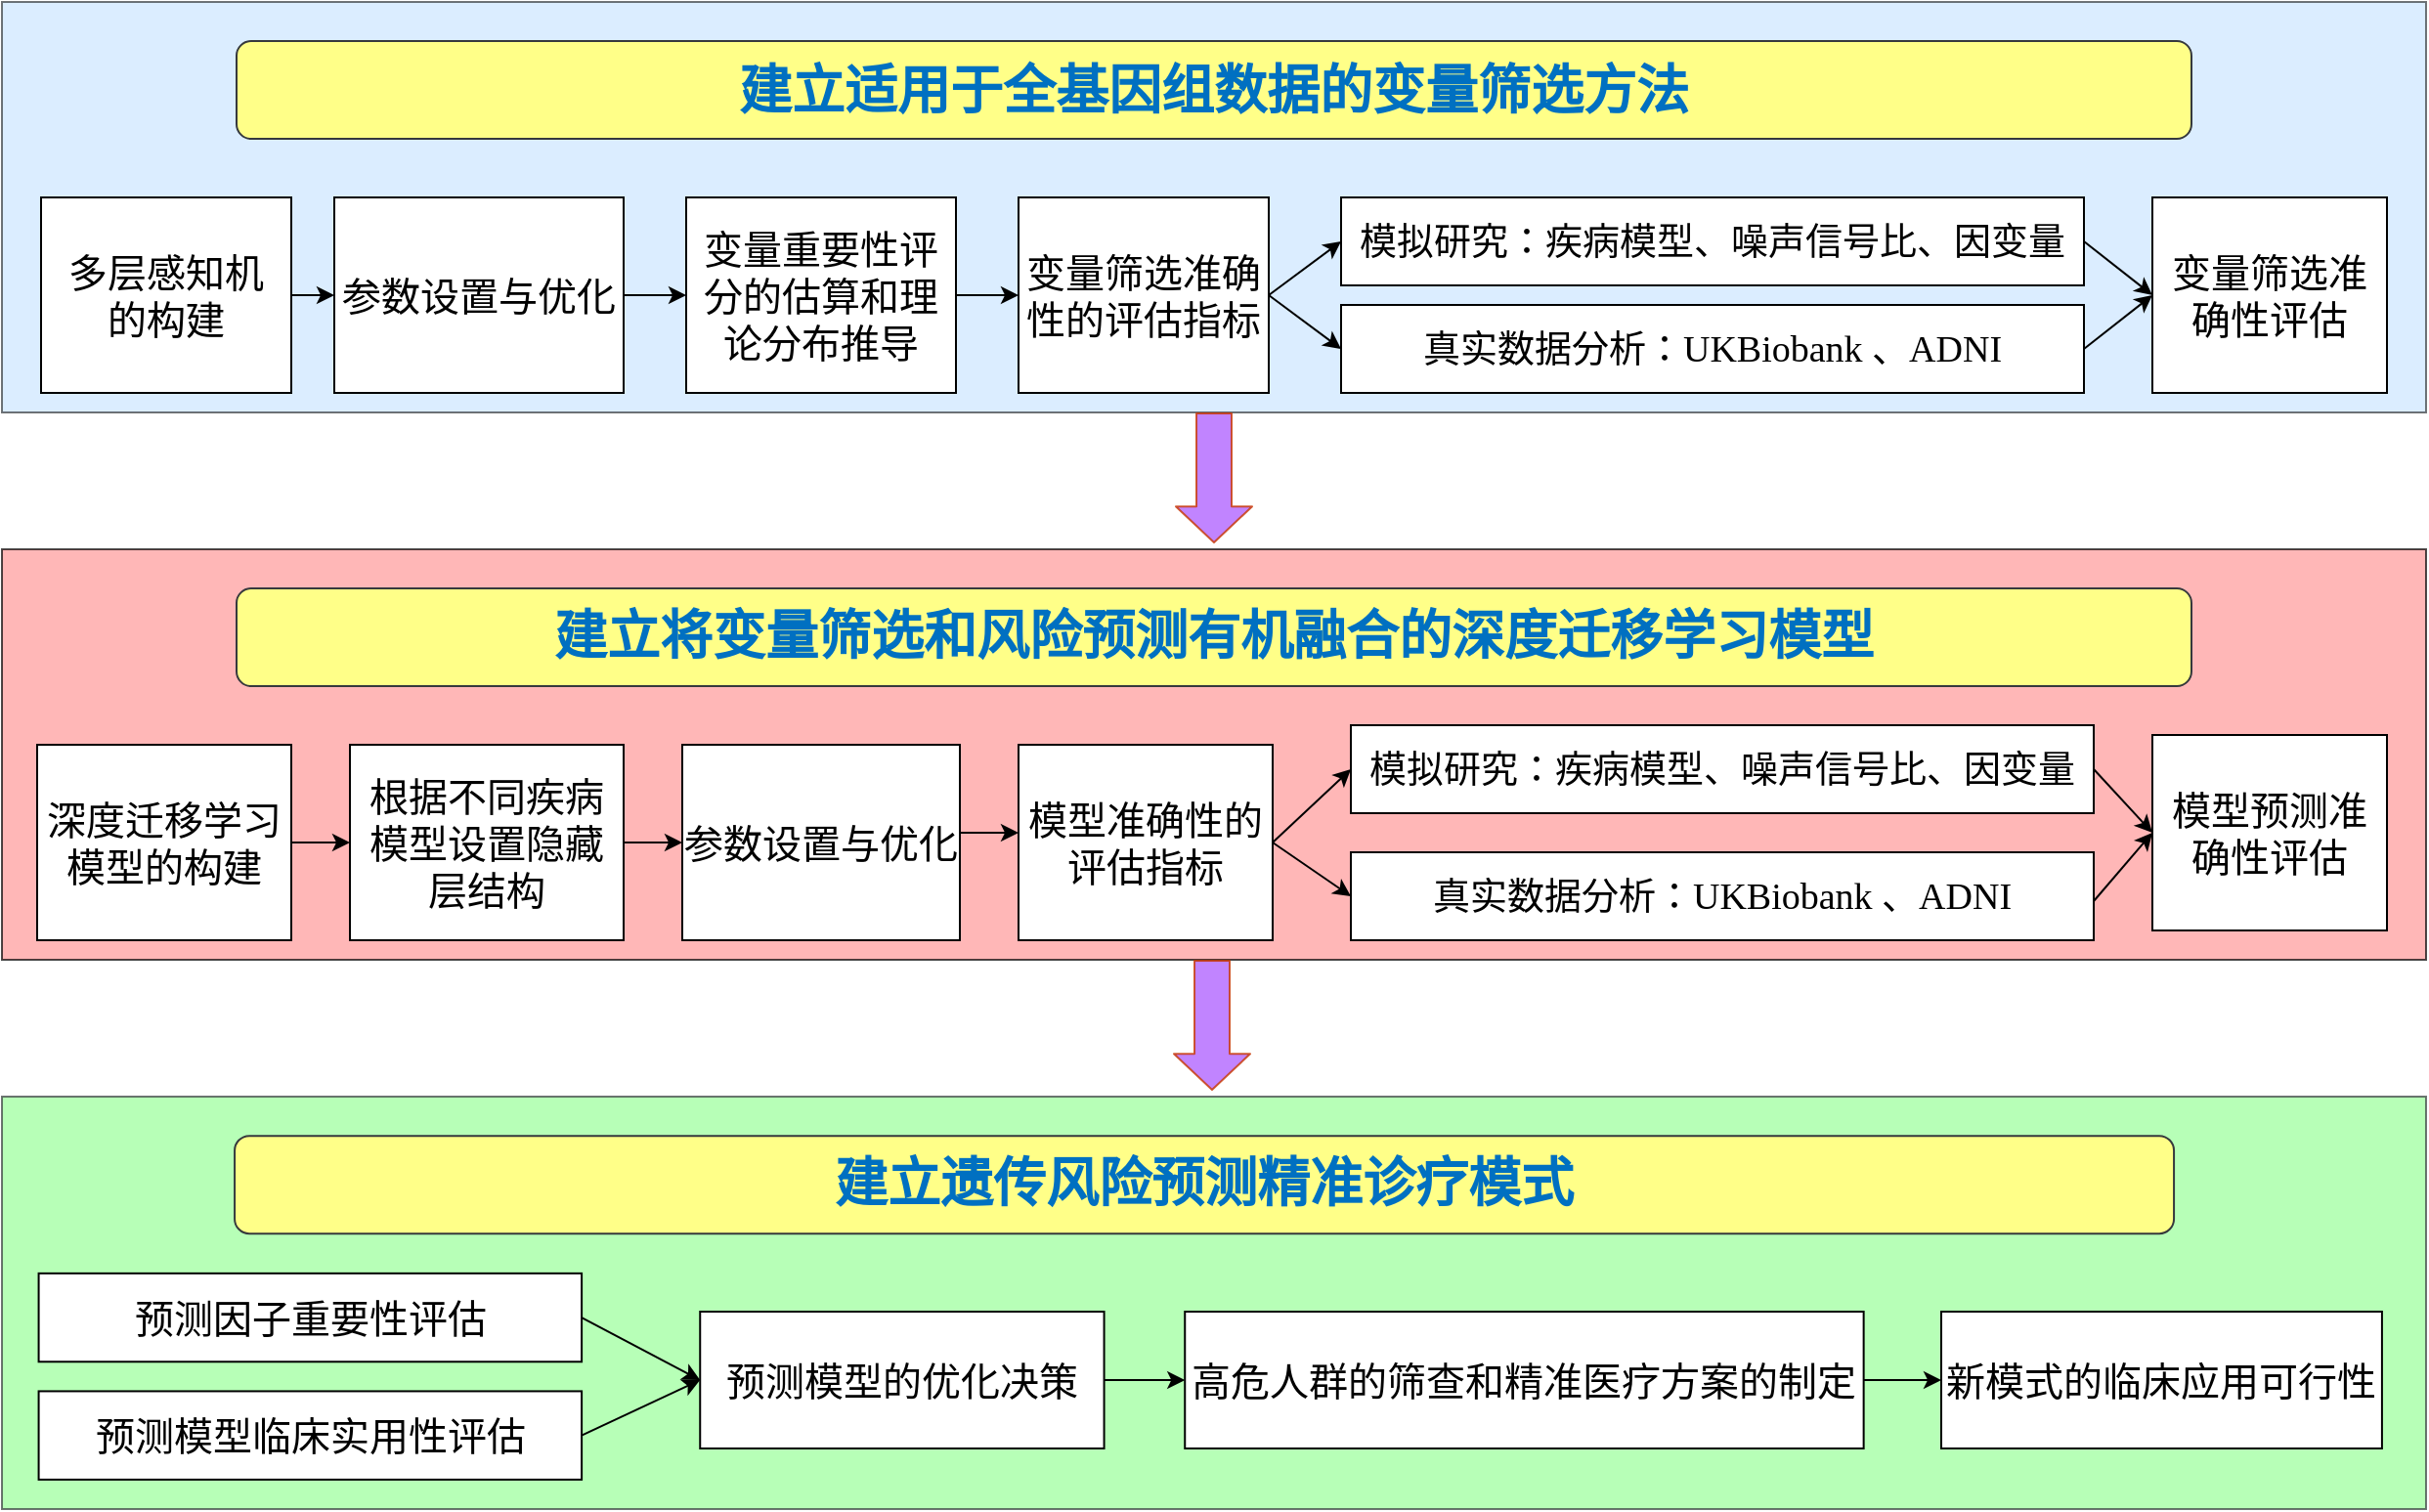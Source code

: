 <mxfile version="14.4.8" type="github">
  <diagram id="Qysw3-rOo7-g8x6gWeUs" name="Page-1">
    <mxGraphModel dx="1422" dy="763" grid="1" gridSize="10" guides="1" tooltips="1" connect="1" arrows="1" fold="1" page="1" pageScale="1" pageWidth="700" pageHeight="1000" math="0" shadow="0">
      <root>
        <mxCell id="0" />
        <mxCell id="1" parent="0" />
        <mxCell id="IYrFxxv-hgy3-oWXNiMI-65" value="" style="rounded=0;whiteSpace=wrap;html=1;fontColor=#ffffff;fillColor=#FF9999;opacity=70;" parent="1" vertex="1">
          <mxGeometry x="80" y="350" width="1240" height="210" as="geometry" />
        </mxCell>
        <mxCell id="IYrFxxv-hgy3-oWXNiMI-7" value="&lt;font style=&quot;font-size: 27px;&quot;&gt;&lt;b style=&quot;font-size: 27px;&quot;&gt;&lt;span style=&quot;font-family: kaiti; color: rgb(0, 112, 193); font-size: 27px;&quot; lang=&quot;ZH-CN&quot;&gt;建立将变量筛选和风险预测有机融合的深度迁移学习模型&lt;/span&gt;&lt;/b&gt;&lt;/font&gt;" style="rounded=1;whiteSpace=wrap;html=1;fillColor=#ffff88;strokeColor=#36393d;fontSize=27;" parent="1" vertex="1">
          <mxGeometry x="200" y="370" width="1000" height="50" as="geometry" />
        </mxCell>
        <mxCell id="IYrFxxv-hgy3-oWXNiMI-47" style="edgeStyle=orthogonalEdgeStyle;rounded=0;orthogonalLoop=1;jettySize=auto;html=1;exitX=0.5;exitY=1;exitDx=0;exitDy=0;" parent="1" source="IYrFxxv-hgy3-oWXNiMI-7" target="IYrFxxv-hgy3-oWXNiMI-7" edge="1">
          <mxGeometry x="50" y="320" as="geometry" />
        </mxCell>
        <mxCell id="IYrFxxv-hgy3-oWXNiMI-8" value="&lt;font style=&quot;font-size: 20px&quot;&gt;深度迁移学习模型的构建&lt;/font&gt;" style="rounded=0;whiteSpace=wrap;html=1;" parent="1" vertex="1">
          <mxGeometry x="98" y="450" width="130" height="100" as="geometry" />
        </mxCell>
        <mxCell id="IYrFxxv-hgy3-oWXNiMI-12" value="&lt;font style=&quot;font-size: 20px&quot;&gt;参数设置与优化&lt;/font&gt;" style="rounded=0;whiteSpace=wrap;html=1;" parent="1" vertex="1">
          <mxGeometry x="428" y="450" width="142" height="100" as="geometry" />
        </mxCell>
        <mxCell id="IYrFxxv-hgy3-oWXNiMI-13" value="&lt;font style=&quot;font-size: 20px&quot;&gt;模型准确性的评估指标&lt;/font&gt;" style="rounded=0;whiteSpace=wrap;html=1;" parent="1" vertex="1">
          <mxGeometry x="600" y="450" width="130" height="100" as="geometry" />
        </mxCell>
        <mxCell id="IYrFxxv-hgy3-oWXNiMI-52" value="" style="edgeStyle=orthogonalEdgeStyle;rounded=0;orthogonalLoop=1;jettySize=auto;html=1;" parent="1" source="IYrFxxv-hgy3-oWXNiMI-12" target="IYrFxxv-hgy3-oWXNiMI-13" edge="1">
          <mxGeometry x="100" y="390" as="geometry">
            <Array as="points">
              <mxPoint x="588" y="495" />
              <mxPoint x="588" y="495" />
            </Array>
          </mxGeometry>
        </mxCell>
        <mxCell id="IYrFxxv-hgy3-oWXNiMI-51" value="" style="edgeStyle=orthogonalEdgeStyle;rounded=0;orthogonalLoop=1;jettySize=auto;html=1;" parent="1" source="IYrFxxv-hgy3-oWXNiMI-17" target="IYrFxxv-hgy3-oWXNiMI-12" edge="1">
          <mxGeometry x="100" y="390" as="geometry" />
        </mxCell>
        <mxCell id="IYrFxxv-hgy3-oWXNiMI-17" value="&lt;font style=&quot;font-size: 20px&quot;&gt;根据不同疾病模型设置隐藏层结构&lt;/font&gt;" style="rounded=0;whiteSpace=wrap;html=1;" parent="1" vertex="1">
          <mxGeometry x="258" y="450" width="140" height="100" as="geometry" />
        </mxCell>
        <mxCell id="IYrFxxv-hgy3-oWXNiMI-50" value="" style="edgeStyle=orthogonalEdgeStyle;rounded=0;orthogonalLoop=1;jettySize=auto;html=1;" parent="1" source="IYrFxxv-hgy3-oWXNiMI-8" target="IYrFxxv-hgy3-oWXNiMI-17" edge="1">
          <mxGeometry x="100" y="390" as="geometry" />
        </mxCell>
        <mxCell id="IYrFxxv-hgy3-oWXNiMI-63" value="" style="rounded=0;whiteSpace=wrap;html=1;strokeColor=#36393d;labelPosition=left;verticalLabelPosition=middle;align=right;verticalAlign=middle;fillColor=#CCE5FF;opacity=70;" parent="1" vertex="1">
          <mxGeometry x="80" y="70" width="1240" height="210" as="geometry" />
        </mxCell>
        <mxCell id="IYrFxxv-hgy3-oWXNiMI-73" value="" style="group;fontSize=27;opacity=70;" parent="1" vertex="1" connectable="0">
          <mxGeometry x="80" y="630" width="1240" height="211" as="geometry" />
        </mxCell>
        <mxCell id="IYrFxxv-hgy3-oWXNiMI-72" value="" style="rounded=0;whiteSpace=wrap;html=1;strokeColor=#36393d;fillColor=#99FF99;opacity=70;" parent="IYrFxxv-hgy3-oWXNiMI-73" vertex="1">
          <mxGeometry width="1240.0" height="211" as="geometry" />
        </mxCell>
        <mxCell id="IYrFxxv-hgy3-oWXNiMI-28" value="&lt;b style=&quot;font-size: 27px;&quot;&gt;&lt;span style=&quot;font-size: 27px; font-family: kaiti; color: rgb(0, 112, 193);&quot; lang=&quot;ZH-CN&quot;&gt;建立遗传风险预测精准诊疗模式&lt;/span&gt;&lt;/b&gt;" style="rounded=1;whiteSpace=wrap;html=1;fillColor=#ffff88;strokeColor=#36393d;fontSize=27;" parent="IYrFxxv-hgy3-oWXNiMI-73" vertex="1">
          <mxGeometry x="119.036" y="20.092" width="992" height="50" as="geometry" />
        </mxCell>
        <mxCell id="IYrFxxv-hgy3-oWXNiMI-38" value="&lt;font style=&quot;font-size: 20px&quot;&gt;预测因子重要性评估&lt;/font&gt;" style="rounded=0;whiteSpace=wrap;html=1;" parent="IYrFxxv-hgy3-oWXNiMI-73" vertex="1">
          <mxGeometry x="18.788" y="90.425" width="277.76" height="45.214" as="geometry" />
        </mxCell>
        <mxCell id="IYrFxxv-hgy3-oWXNiMI-39" value="&lt;font style=&quot;font-size: 20px&quot;&gt;预测模型临床实用性评估&lt;/font&gt;" style="rounded=0;whiteSpace=wrap;html=1;" parent="IYrFxxv-hgy3-oWXNiMI-73" vertex="1">
          <mxGeometry x="18.788" y="150.714" width="277.76" height="45.214" as="geometry" />
        </mxCell>
        <mxCell id="IYrFxxv-hgy3-oWXNiMI-40" value="&lt;font style=&quot;font-size: 20px&quot;&gt;预测模型的优化决策&lt;/font&gt;" style="rounded=0;whiteSpace=wrap;html=1;" parent="IYrFxxv-hgy3-oWXNiMI-73" vertex="1">
          <mxGeometry x="357.12" y="109.999" width="206.663" height="70" as="geometry" />
        </mxCell>
        <mxCell id="IYrFxxv-hgy3-oWXNiMI-43" value="&lt;font style=&quot;font-size: 20px&quot;&gt;高危人群的筛查和精准医疗方案的制定&lt;/font&gt;" style="whiteSpace=wrap;html=1;rounded=0;" parent="IYrFxxv-hgy3-oWXNiMI-73" vertex="1">
          <mxGeometry x="605.12" y="110" width="347.2" height="70" as="geometry" />
        </mxCell>
        <mxCell id="IYrFxxv-hgy3-oWXNiMI-45" value="&lt;font style=&quot;font-size: 20px&quot;&gt;新模式的临床应用可行性&lt;/font&gt;" style="whiteSpace=wrap;html=1;rounded=0;" parent="IYrFxxv-hgy3-oWXNiMI-73" vertex="1">
          <mxGeometry x="992.002" y="109.995" width="225.455" height="70" as="geometry" />
        </mxCell>
        <mxCell id="Z3c_T7rNbFuGF1LWqC6E-1" value="" style="endArrow=classic;html=1;exitX=1;exitY=0.5;exitDx=0;exitDy=0;entryX=0;entryY=0.5;entryDx=0;entryDy=0;" parent="IYrFxxv-hgy3-oWXNiMI-73" source="IYrFxxv-hgy3-oWXNiMI-38" target="IYrFxxv-hgy3-oWXNiMI-40" edge="1">
          <mxGeometry width="50" height="50" relative="1" as="geometry">
            <mxPoint x="582.424" y="257.889" as="sourcePoint" />
            <mxPoint x="676.364" y="199.278" as="targetPoint" />
          </mxGeometry>
        </mxCell>
        <mxCell id="Z3c_T7rNbFuGF1LWqC6E-2" value="" style="endArrow=classic;html=1;exitX=1;exitY=0.5;exitDx=0;exitDy=0;entryX=0;entryY=0.5;entryDx=0;entryDy=0;" parent="IYrFxxv-hgy3-oWXNiMI-73" source="IYrFxxv-hgy3-oWXNiMI-39" target="IYrFxxv-hgy3-oWXNiMI-40" edge="1">
          <mxGeometry width="50" height="50" relative="1" as="geometry">
            <mxPoint x="582.424" y="257.889" as="sourcePoint" />
            <mxPoint x="676.364" y="199.278" as="targetPoint" />
          </mxGeometry>
        </mxCell>
        <mxCell id="Z3c_T7rNbFuGF1LWqC6E-3" value="" style="endArrow=classic;html=1;exitX=1;exitY=0.5;exitDx=0;exitDy=0;entryX=0;entryY=0.5;entryDx=0;entryDy=0;" parent="IYrFxxv-hgy3-oWXNiMI-73" source="IYrFxxv-hgy3-oWXNiMI-40" target="IYrFxxv-hgy3-oWXNiMI-43" edge="1">
          <mxGeometry width="50" height="50" relative="1" as="geometry">
            <mxPoint x="582.424" y="257.889" as="sourcePoint" />
            <mxPoint x="676.364" y="199.278" as="targetPoint" />
          </mxGeometry>
        </mxCell>
        <mxCell id="Z3c_T7rNbFuGF1LWqC6E-4" value="" style="endArrow=classic;html=1;exitX=1;exitY=0.5;exitDx=0;exitDy=0;entryX=0;entryY=0.5;entryDx=0;entryDy=0;" parent="IYrFxxv-hgy3-oWXNiMI-73" source="IYrFxxv-hgy3-oWXNiMI-43" target="IYrFxxv-hgy3-oWXNiMI-45" edge="1">
          <mxGeometry width="50" height="50" relative="1" as="geometry">
            <mxPoint x="582.424" y="257.889" as="sourcePoint" />
            <mxPoint x="676.364" y="199.278" as="targetPoint" />
          </mxGeometry>
        </mxCell>
        <mxCell id="PtDsFU5MatIJV5hEr-nG-1" value="" style="endArrow=classic;html=1;exitX=1;exitY=0.5;exitDx=0;exitDy=0;entryX=0;entryY=0.5;entryDx=0;entryDy=0;" parent="1" source="IYrFxxv-hgy3-oWXNiMI-14" target="PtDsFU5MatIJV5hEr-nG-2" edge="1">
          <mxGeometry width="50" height="50" relative="1" as="geometry">
            <mxPoint x="700" y="590" as="sourcePoint" />
            <mxPoint x="750" y="220" as="targetPoint" />
          </mxGeometry>
        </mxCell>
        <mxCell id="PtDsFU5MatIJV5hEr-nG-2" value="&lt;div style=&quot;font-size: 19px&quot;&gt;模拟研究：疾病模型、噪声信号比、因变量&lt;/div&gt;" style="rounded=0;whiteSpace=wrap;html=1;align=center;" parent="1" vertex="1">
          <mxGeometry x="765" y="170" width="380" height="45" as="geometry" />
        </mxCell>
        <mxCell id="PtDsFU5MatIJV5hEr-nG-3" value="&lt;div style=&quot;font-size: 19px&quot;&gt;&lt;font style=&quot;font-size: 19px&quot; face=&quot;Times New Roman&quot;&gt;真实数据分析：&lt;/font&gt;&lt;font style=&quot;font-size: 19px&quot; face=&quot;Times New Roman&quot;&gt;UKBiobank 、ADNI&lt;/font&gt;&lt;/div&gt;" style="rounded=0;whiteSpace=wrap;html=1;align=center;" parent="1" vertex="1">
          <mxGeometry x="765" y="225" width="380" height="45" as="geometry" />
        </mxCell>
        <mxCell id="PtDsFU5MatIJV5hEr-nG-4" value="" style="endArrow=classic;html=1;exitX=1;exitY=0.5;exitDx=0;exitDy=0;entryX=0;entryY=0.5;entryDx=0;entryDy=0;" parent="1" source="IYrFxxv-hgy3-oWXNiMI-14" target="PtDsFU5MatIJV5hEr-nG-3" edge="1">
          <mxGeometry width="50" height="50" relative="1" as="geometry">
            <mxPoint x="700" y="590" as="sourcePoint" />
            <mxPoint x="750" y="540" as="targetPoint" />
          </mxGeometry>
        </mxCell>
        <mxCell id="PtDsFU5MatIJV5hEr-nG-5" value="&lt;font style=&quot;font-size: 20px&quot;&gt;变量筛选准确性评估&lt;/font&gt;" style="rounded=0;whiteSpace=wrap;html=1;" parent="1" vertex="1">
          <mxGeometry x="1180" y="170" width="120" height="100" as="geometry" />
        </mxCell>
        <mxCell id="PtDsFU5MatIJV5hEr-nG-8" value="&lt;div style=&quot;font-size: 19px&quot;&gt;模拟研究：疾病模型、噪声信号比、因变量&lt;/div&gt;" style="rounded=0;whiteSpace=wrap;html=1;" parent="1" vertex="1">
          <mxGeometry x="770" y="440" width="380" height="45" as="geometry" />
        </mxCell>
        <mxCell id="PtDsFU5MatIJV5hEr-nG-10" value="&lt;span style=&quot;font-size: 20px&quot;&gt;模型预测准确性评估&lt;/span&gt;" style="rounded=0;whiteSpace=wrap;html=1;" parent="1" vertex="1">
          <mxGeometry x="1180" y="445" width="120" height="100" as="geometry" />
        </mxCell>
        <mxCell id="PtDsFU5MatIJV5hEr-nG-13" value="" style="endArrow=classic;html=1;exitX=1;exitY=0.5;exitDx=0;exitDy=0;entryX=0;entryY=0.5;entryDx=0;entryDy=0;" parent="1" source="IYrFxxv-hgy3-oWXNiMI-13" target="PtDsFU5MatIJV5hEr-nG-8" edge="1">
          <mxGeometry width="50" height="50" relative="1" as="geometry">
            <mxPoint x="700" y="590" as="sourcePoint" />
            <mxPoint x="750" y="540" as="targetPoint" />
          </mxGeometry>
        </mxCell>
        <mxCell id="PtDsFU5MatIJV5hEr-nG-14" value="" style="endArrow=classic;html=1;exitX=1;exitY=0.5;exitDx=0;exitDy=0;entryX=0;entryY=0.5;entryDx=0;entryDy=0;" parent="1" source="IYrFxxv-hgy3-oWXNiMI-13" target="DPukLD4_2zA5wbx1gpW1-1" edge="1">
          <mxGeometry width="50" height="50" relative="1" as="geometry">
            <mxPoint x="700" y="590" as="sourcePoint" />
            <mxPoint x="780" y="460" as="targetPoint" />
          </mxGeometry>
        </mxCell>
        <mxCell id="IYrFxxv-hgy3-oWXNiMI-1" value="&lt;div style=&quot;font-size: 20px&quot;&gt;&lt;font style=&quot;font-size: 20px&quot;&gt;多层感知机&lt;/font&gt;&lt;/div&gt;&lt;div style=&quot;font-size: 20px&quot;&gt;&lt;font style=&quot;font-size: 20px&quot;&gt;的构建&lt;/font&gt;&lt;/div&gt;" style="rounded=0;whiteSpace=wrap;html=1;strokeWidth=1;labelPosition=center;verticalLabelPosition=middle;align=center;verticalAlign=middle;gradientColor=#ffffff;" parent="1" vertex="1">
          <mxGeometry x="100" y="170" width="128" height="100" as="geometry" />
        </mxCell>
        <mxCell id="IYrFxxv-hgy3-oWXNiMI-3" value="&lt;font style=&quot;font-size: 20px&quot;&gt;参数设置与优化&lt;/font&gt;" style="whiteSpace=wrap;html=1;rounded=0;" parent="1" vertex="1">
          <mxGeometry x="250" y="170" width="148" height="100" as="geometry" />
        </mxCell>
        <mxCell id="IYrFxxv-hgy3-oWXNiMI-4" value="" style="edgeStyle=orthogonalEdgeStyle;rounded=0;orthogonalLoop=1;jettySize=auto;html=1;" parent="1" source="IYrFxxv-hgy3-oWXNiMI-1" target="IYrFxxv-hgy3-oWXNiMI-3" edge="1">
          <mxGeometry x="60" y="170" as="geometry" />
        </mxCell>
        <mxCell id="IYrFxxv-hgy3-oWXNiMI-5" value="&lt;font style=&quot;font-size: 20px&quot;&gt;变量重要性评分的估算和理论分布推导&lt;/font&gt;" style="whiteSpace=wrap;html=1;rounded=0;" parent="1" vertex="1">
          <mxGeometry x="430" y="170" width="138" height="100" as="geometry" />
        </mxCell>
        <mxCell id="IYrFxxv-hgy3-oWXNiMI-6" value="" style="edgeStyle=orthogonalEdgeStyle;rounded=0;orthogonalLoop=1;jettySize=auto;html=1;" parent="1" source="IYrFxxv-hgy3-oWXNiMI-3" target="IYrFxxv-hgy3-oWXNiMI-5" edge="1">
          <mxGeometry x="60" y="170" as="geometry" />
        </mxCell>
        <mxCell id="IYrFxxv-hgy3-oWXNiMI-14" value="&lt;font style=&quot;font-size: 20px&quot;&gt;变量筛选准确性的评估指标&lt;/font&gt;" style="rounded=0;whiteSpace=wrap;html=1;" parent="1" vertex="1">
          <mxGeometry x="600" y="170" width="128" height="100" as="geometry" />
        </mxCell>
        <mxCell id="IYrFxxv-hgy3-oWXNiMI-48" value="" style="edgeStyle=orthogonalEdgeStyle;rounded=0;orthogonalLoop=1;jettySize=auto;html=1;" parent="1" source="IYrFxxv-hgy3-oWXNiMI-5" target="IYrFxxv-hgy3-oWXNiMI-14" edge="1">
          <mxGeometry x="60" y="170" as="geometry" />
        </mxCell>
        <mxCell id="IYrFxxv-hgy3-oWXNiMI-2" value="&lt;font style=&quot;font-size: 27px;&quot;&gt;&lt;span style=&quot;font-size: 27px;&quot;&gt;&lt;span style=&quot;font-family: kaiti; color: rgb(0, 112, 193); font-size: 27px;&quot; lang=&quot;ZH-CN&quot;&gt;建立适用于全基因组数据的变量筛选方法&lt;/span&gt;&lt;/span&gt;&lt;/font&gt;" style="rounded=1;whiteSpace=wrap;html=1;fillColor=#ffff88;strokeColor=#36393d;fontStyle=1;fontSize=27;spacingTop=2;spacingLeft=0;rotation=0;align=center;" parent="1" vertex="1">
          <mxGeometry x="200" y="90" width="1000" height="50" as="geometry" />
        </mxCell>
        <mxCell id="DPukLD4_2zA5wbx1gpW1-1" value="&lt;div style=&quot;font-size: 19px&quot;&gt;&lt;font style=&quot;font-size: 19px&quot; face=&quot;Times New Roman&quot;&gt;真实数据分析：&lt;/font&gt;&lt;font style=&quot;font-size: 19px&quot; face=&quot;Times New Roman&quot;&gt;UKBiobank 、ADNI&lt;/font&gt;&lt;/div&gt;" style="rounded=0;whiteSpace=wrap;html=1;align=center;" vertex="1" parent="1">
          <mxGeometry x="770" y="505" width="380" height="45" as="geometry" />
        </mxCell>
        <mxCell id="DPukLD4_2zA5wbx1gpW1-8" value="" style="shape=flexArrow;endArrow=classic;html=1;width=18;endSize=5.79;strokeColor=#C73500;fillColor=#B266FF;opacity=80;" edge="1" parent="1">
          <mxGeometry width="50" height="50" relative="1" as="geometry">
            <mxPoint x="700" y="280" as="sourcePoint" />
            <mxPoint x="700" y="347" as="targetPoint" />
          </mxGeometry>
        </mxCell>
        <mxCell id="DPukLD4_2zA5wbx1gpW1-10" value="" style="endArrow=classic;html=1;exitX=1;exitY=0.5;exitDx=0;exitDy=0;entryX=0;entryY=0.5;entryDx=0;entryDy=0;" edge="1" parent="1" source="PtDsFU5MatIJV5hEr-nG-3" target="PtDsFU5MatIJV5hEr-nG-5">
          <mxGeometry width="50" height="50" relative="1" as="geometry">
            <mxPoint x="1140" y="270" as="sourcePoint" />
            <mxPoint x="1190" y="220" as="targetPoint" />
          </mxGeometry>
        </mxCell>
        <mxCell id="DPukLD4_2zA5wbx1gpW1-11" value="" style="endArrow=classic;html=1;exitX=1;exitY=0.5;exitDx=0;exitDy=0;" edge="1" parent="1" source="PtDsFU5MatIJV5hEr-nG-2">
          <mxGeometry width="50" height="50" relative="1" as="geometry">
            <mxPoint x="1150" y="190" as="sourcePoint" />
            <mxPoint x="1180" y="220" as="targetPoint" />
            <Array as="points" />
          </mxGeometry>
        </mxCell>
        <mxCell id="DPukLD4_2zA5wbx1gpW1-12" value="" style="endArrow=classic;html=1;entryX=0;entryY=0.5;entryDx=0;entryDy=0;" edge="1" parent="1" target="PtDsFU5MatIJV5hEr-nG-10">
          <mxGeometry width="50" height="50" relative="1" as="geometry">
            <mxPoint x="1150" y="530" as="sourcePoint" />
            <mxPoint x="1200" y="485" as="targetPoint" />
          </mxGeometry>
        </mxCell>
        <mxCell id="DPukLD4_2zA5wbx1gpW1-13" value="" style="endArrow=classic;html=1;entryX=0;entryY=0.5;entryDx=0;entryDy=0;exitX=1;exitY=0.5;exitDx=0;exitDy=0;" edge="1" parent="1" source="PtDsFU5MatIJV5hEr-nG-8" target="PtDsFU5MatIJV5hEr-nG-10">
          <mxGeometry width="50" height="50" relative="1" as="geometry">
            <mxPoint x="1150" y="470" as="sourcePoint" />
            <mxPoint x="1200" y="420" as="targetPoint" />
          </mxGeometry>
        </mxCell>
        <mxCell id="DPukLD4_2zA5wbx1gpW1-14" value="" style="shape=flexArrow;endArrow=classic;html=1;width=18;endSize=5.79;strokeColor=#C73500;fillColor=#B266FF;opacity=80;" edge="1" parent="1">
          <mxGeometry width="50" height="50" relative="1" as="geometry">
            <mxPoint x="699" y="560" as="sourcePoint" />
            <mxPoint x="699" y="627" as="targetPoint" />
          </mxGeometry>
        </mxCell>
      </root>
    </mxGraphModel>
  </diagram>
</mxfile>
